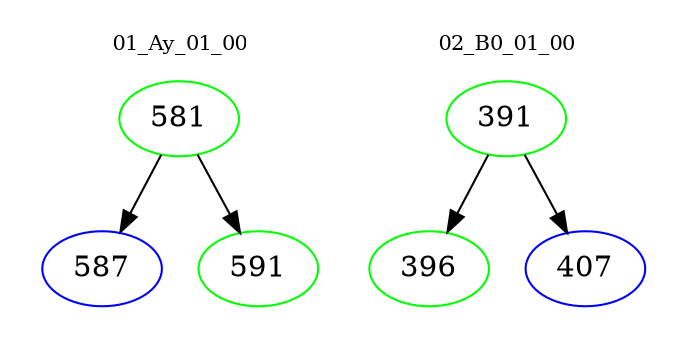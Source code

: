 digraph{
subgraph cluster_0 {
color = white
label = "01_Ay_01_00";
fontsize=10;
T0_581 [label="581", color="green"]
T0_581 -> T0_587 [color="black"]
T0_587 [label="587", color="blue"]
T0_581 -> T0_591 [color="black"]
T0_591 [label="591", color="green"]
}
subgraph cluster_1 {
color = white
label = "02_B0_01_00";
fontsize=10;
T1_391 [label="391", color="green"]
T1_391 -> T1_396 [color="black"]
T1_396 [label="396", color="green"]
T1_391 -> T1_407 [color="black"]
T1_407 [label="407", color="blue"]
}
}
